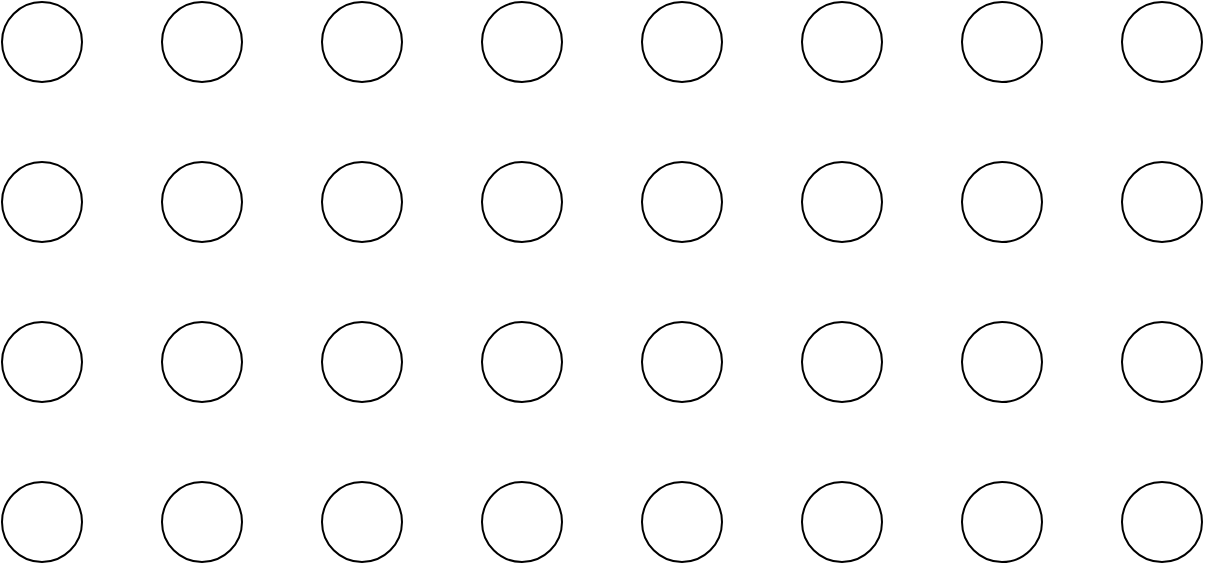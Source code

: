 <mxfile version="17.4.6" type="github">
  <diagram id="bkhS0injimwwEIBD8EdO" name="Page-1">
    <mxGraphModel dx="1018" dy="690" grid="1" gridSize="10" guides="1" tooltips="1" connect="1" arrows="1" fold="1" page="1" pageScale="1" pageWidth="827" pageHeight="1169" math="0" shadow="0">
      <root>
        <mxCell id="0" />
        <mxCell id="1" parent="0" />
        <mxCell id="9aQIo1MV9v7AI-3ga-QW-1" value="" style="ellipse;whiteSpace=wrap;html=1;aspect=fixed;" vertex="1" parent="1">
          <mxGeometry x="120" y="80" width="40" height="40" as="geometry" />
        </mxCell>
        <mxCell id="9aQIo1MV9v7AI-3ga-QW-2" value="" style="ellipse;whiteSpace=wrap;html=1;aspect=fixed;" vertex="1" parent="1">
          <mxGeometry x="120" y="160" width="40" height="40" as="geometry" />
        </mxCell>
        <mxCell id="9aQIo1MV9v7AI-3ga-QW-3" value="" style="ellipse;whiteSpace=wrap;html=1;aspect=fixed;" vertex="1" parent="1">
          <mxGeometry x="120" y="240" width="40" height="40" as="geometry" />
        </mxCell>
        <mxCell id="9aQIo1MV9v7AI-3ga-QW-4" value="" style="ellipse;whiteSpace=wrap;html=1;aspect=fixed;" vertex="1" parent="1">
          <mxGeometry x="120" y="320" width="40" height="40" as="geometry" />
        </mxCell>
        <mxCell id="9aQIo1MV9v7AI-3ga-QW-5" value="" style="ellipse;whiteSpace=wrap;html=1;aspect=fixed;" vertex="1" parent="1">
          <mxGeometry x="200" y="80" width="40" height="40" as="geometry" />
        </mxCell>
        <mxCell id="9aQIo1MV9v7AI-3ga-QW-6" value="" style="ellipse;whiteSpace=wrap;html=1;aspect=fixed;" vertex="1" parent="1">
          <mxGeometry x="200" y="160" width="40" height="40" as="geometry" />
        </mxCell>
        <mxCell id="9aQIo1MV9v7AI-3ga-QW-7" value="" style="ellipse;whiteSpace=wrap;html=1;aspect=fixed;" vertex="1" parent="1">
          <mxGeometry x="200" y="240" width="40" height="40" as="geometry" />
        </mxCell>
        <mxCell id="9aQIo1MV9v7AI-3ga-QW-8" value="" style="ellipse;whiteSpace=wrap;html=1;aspect=fixed;" vertex="1" parent="1">
          <mxGeometry x="200" y="320" width="40" height="40" as="geometry" />
        </mxCell>
        <mxCell id="9aQIo1MV9v7AI-3ga-QW-9" value="" style="ellipse;whiteSpace=wrap;html=1;aspect=fixed;" vertex="1" parent="1">
          <mxGeometry x="280" y="80" width="40" height="40" as="geometry" />
        </mxCell>
        <mxCell id="9aQIo1MV9v7AI-3ga-QW-10" value="" style="ellipse;whiteSpace=wrap;html=1;aspect=fixed;" vertex="1" parent="1">
          <mxGeometry x="280" y="160" width="40" height="40" as="geometry" />
        </mxCell>
        <mxCell id="9aQIo1MV9v7AI-3ga-QW-11" value="" style="ellipse;whiteSpace=wrap;html=1;aspect=fixed;" vertex="1" parent="1">
          <mxGeometry x="280" y="240" width="40" height="40" as="geometry" />
        </mxCell>
        <mxCell id="9aQIo1MV9v7AI-3ga-QW-12" value="" style="ellipse;whiteSpace=wrap;html=1;aspect=fixed;" vertex="1" parent="1">
          <mxGeometry x="280" y="320" width="40" height="40" as="geometry" />
        </mxCell>
        <mxCell id="9aQIo1MV9v7AI-3ga-QW-13" value="" style="ellipse;whiteSpace=wrap;html=1;aspect=fixed;" vertex="1" parent="1">
          <mxGeometry x="360" y="80" width="40" height="40" as="geometry" />
        </mxCell>
        <mxCell id="9aQIo1MV9v7AI-3ga-QW-14" value="" style="ellipse;whiteSpace=wrap;html=1;aspect=fixed;" vertex="1" parent="1">
          <mxGeometry x="360" y="160" width="40" height="40" as="geometry" />
        </mxCell>
        <mxCell id="9aQIo1MV9v7AI-3ga-QW-15" value="" style="ellipse;whiteSpace=wrap;html=1;aspect=fixed;" vertex="1" parent="1">
          <mxGeometry x="360" y="240" width="40" height="40" as="geometry" />
        </mxCell>
        <mxCell id="9aQIo1MV9v7AI-3ga-QW-16" value="" style="ellipse;whiteSpace=wrap;html=1;aspect=fixed;" vertex="1" parent="1">
          <mxGeometry x="360" y="320" width="40" height="40" as="geometry" />
        </mxCell>
        <mxCell id="9aQIo1MV9v7AI-3ga-QW-17" value="" style="ellipse;whiteSpace=wrap;html=1;aspect=fixed;" vertex="1" parent="1">
          <mxGeometry x="440" y="80" width="40" height="40" as="geometry" />
        </mxCell>
        <mxCell id="9aQIo1MV9v7AI-3ga-QW-18" value="" style="ellipse;whiteSpace=wrap;html=1;aspect=fixed;" vertex="1" parent="1">
          <mxGeometry x="440" y="160" width="40" height="40" as="geometry" />
        </mxCell>
        <mxCell id="9aQIo1MV9v7AI-3ga-QW-19" value="" style="ellipse;whiteSpace=wrap;html=1;aspect=fixed;" vertex="1" parent="1">
          <mxGeometry x="440" y="240" width="40" height="40" as="geometry" />
        </mxCell>
        <mxCell id="9aQIo1MV9v7AI-3ga-QW-20" value="" style="ellipse;whiteSpace=wrap;html=1;aspect=fixed;" vertex="1" parent="1">
          <mxGeometry x="440" y="320" width="40" height="40" as="geometry" />
        </mxCell>
        <mxCell id="9aQIo1MV9v7AI-3ga-QW-21" value="" style="ellipse;whiteSpace=wrap;html=1;aspect=fixed;" vertex="1" parent="1">
          <mxGeometry x="520" y="80" width="40" height="40" as="geometry" />
        </mxCell>
        <mxCell id="9aQIo1MV9v7AI-3ga-QW-22" value="" style="ellipse;whiteSpace=wrap;html=1;aspect=fixed;" vertex="1" parent="1">
          <mxGeometry x="520" y="160" width="40" height="40" as="geometry" />
        </mxCell>
        <mxCell id="9aQIo1MV9v7AI-3ga-QW-23" value="" style="ellipse;whiteSpace=wrap;html=1;aspect=fixed;" vertex="1" parent="1">
          <mxGeometry x="520" y="240" width="40" height="40" as="geometry" />
        </mxCell>
        <mxCell id="9aQIo1MV9v7AI-3ga-QW-24" value="" style="ellipse;whiteSpace=wrap;html=1;aspect=fixed;" vertex="1" parent="1">
          <mxGeometry x="520" y="320" width="40" height="40" as="geometry" />
        </mxCell>
        <mxCell id="9aQIo1MV9v7AI-3ga-QW-25" value="" style="ellipse;whiteSpace=wrap;html=1;aspect=fixed;" vertex="1" parent="1">
          <mxGeometry x="600" y="80" width="40" height="40" as="geometry" />
        </mxCell>
        <mxCell id="9aQIo1MV9v7AI-3ga-QW-26" value="" style="ellipse;whiteSpace=wrap;html=1;aspect=fixed;" vertex="1" parent="1">
          <mxGeometry x="600" y="160" width="40" height="40" as="geometry" />
        </mxCell>
        <mxCell id="9aQIo1MV9v7AI-3ga-QW-27" value="" style="ellipse;whiteSpace=wrap;html=1;aspect=fixed;" vertex="1" parent="1">
          <mxGeometry x="600" y="240" width="40" height="40" as="geometry" />
        </mxCell>
        <mxCell id="9aQIo1MV9v7AI-3ga-QW-28" value="" style="ellipse;whiteSpace=wrap;html=1;aspect=fixed;" vertex="1" parent="1">
          <mxGeometry x="600" y="320" width="40" height="40" as="geometry" />
        </mxCell>
        <mxCell id="9aQIo1MV9v7AI-3ga-QW-29" value="" style="ellipse;whiteSpace=wrap;html=1;aspect=fixed;" vertex="1" parent="1">
          <mxGeometry x="680" y="80" width="40" height="40" as="geometry" />
        </mxCell>
        <mxCell id="9aQIo1MV9v7AI-3ga-QW-30" value="" style="ellipse;whiteSpace=wrap;html=1;aspect=fixed;" vertex="1" parent="1">
          <mxGeometry x="680" y="160" width="40" height="40" as="geometry" />
        </mxCell>
        <mxCell id="9aQIo1MV9v7AI-3ga-QW-31" value="" style="ellipse;whiteSpace=wrap;html=1;aspect=fixed;" vertex="1" parent="1">
          <mxGeometry x="680" y="240" width="40" height="40" as="geometry" />
        </mxCell>
        <mxCell id="9aQIo1MV9v7AI-3ga-QW-32" value="" style="ellipse;whiteSpace=wrap;html=1;aspect=fixed;" vertex="1" parent="1">
          <mxGeometry x="680" y="320" width="40" height="40" as="geometry" />
        </mxCell>
      </root>
    </mxGraphModel>
  </diagram>
</mxfile>
